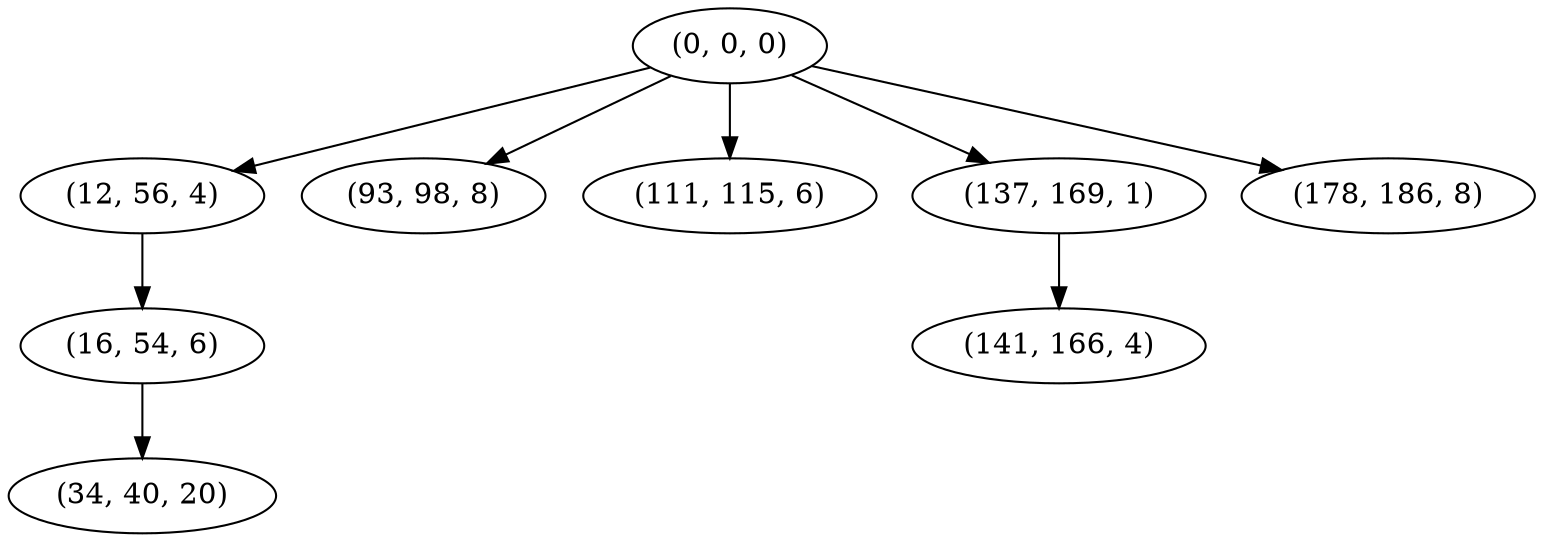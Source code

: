 digraph tree {
    "(0, 0, 0)";
    "(12, 56, 4)";
    "(16, 54, 6)";
    "(34, 40, 20)";
    "(93, 98, 8)";
    "(111, 115, 6)";
    "(137, 169, 1)";
    "(141, 166, 4)";
    "(178, 186, 8)";
    "(0, 0, 0)" -> "(12, 56, 4)";
    "(0, 0, 0)" -> "(93, 98, 8)";
    "(0, 0, 0)" -> "(111, 115, 6)";
    "(0, 0, 0)" -> "(137, 169, 1)";
    "(0, 0, 0)" -> "(178, 186, 8)";
    "(12, 56, 4)" -> "(16, 54, 6)";
    "(16, 54, 6)" -> "(34, 40, 20)";
    "(137, 169, 1)" -> "(141, 166, 4)";
}
